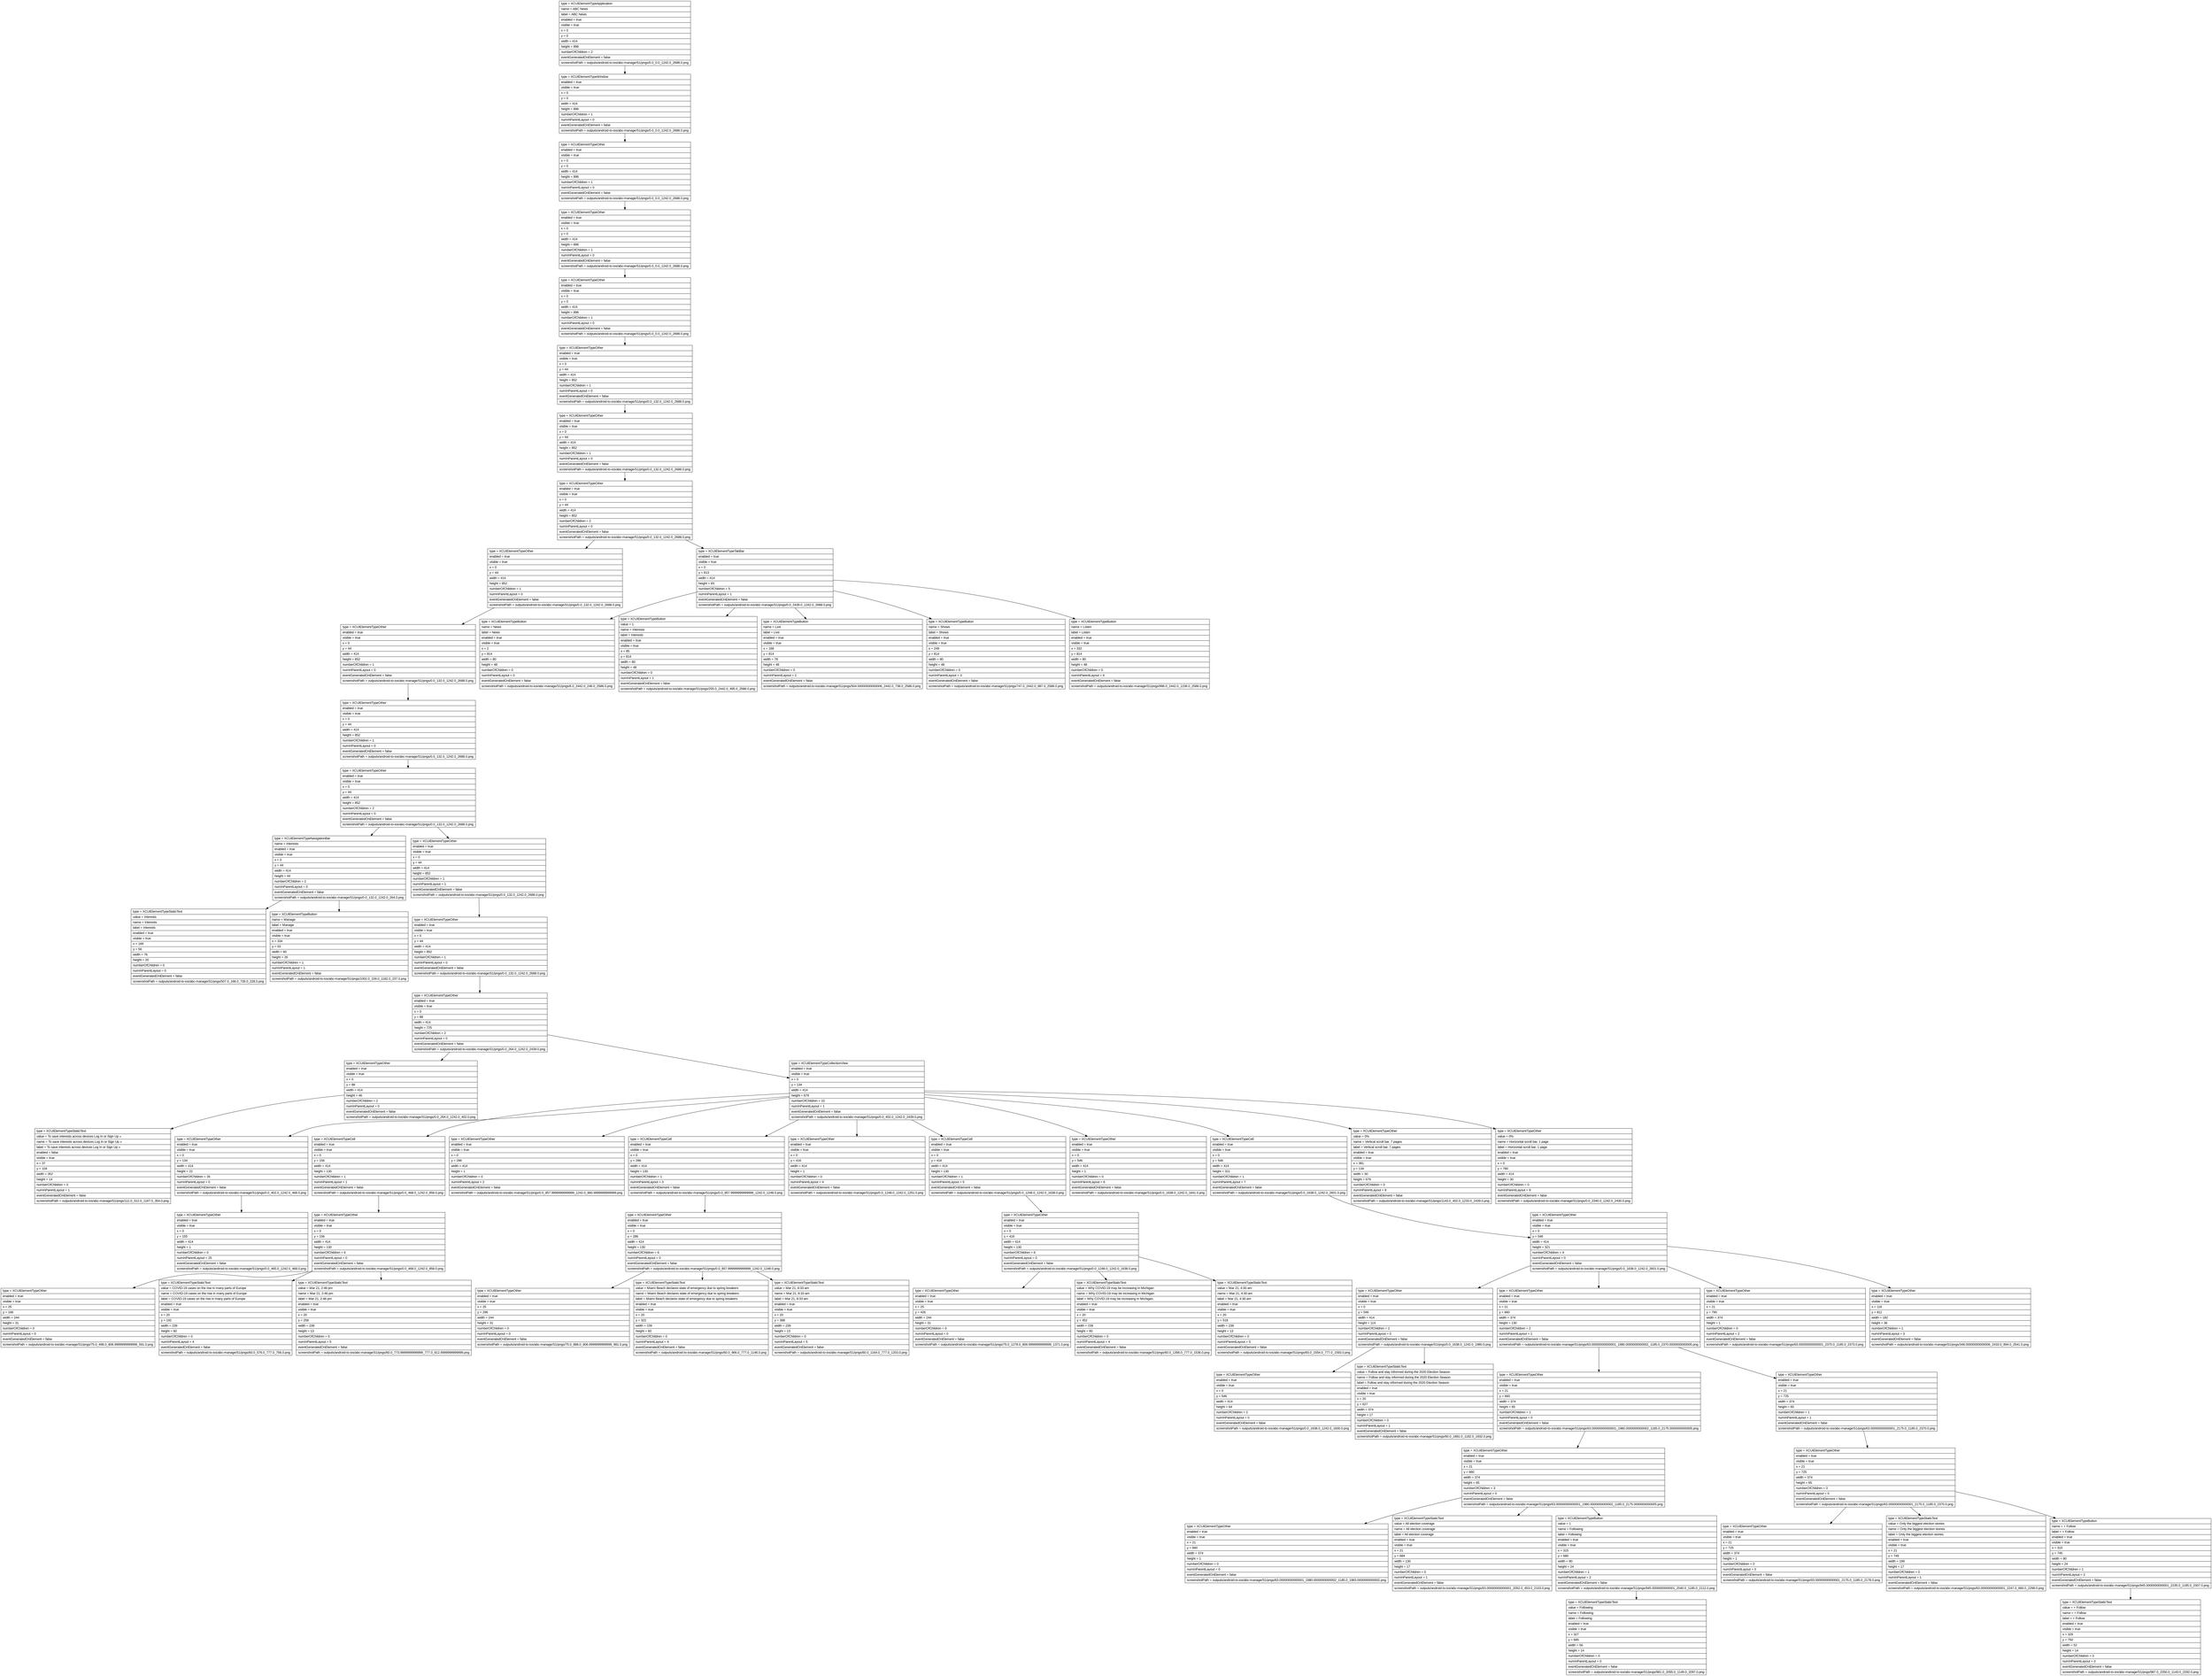 digraph Layout {

	node [shape=record fontname=Arial];

	0	[label="{type = XCUIElementTypeApplication\l|name = ABC News\l|label = ABC News\l|enabled = true\l|visible = true\l|x = 0\l|y = 0\l|width = 414\l|height = 896\l|numberOfChildren = 2\l|eventGeneratedOnElement = false \l|screenshotPath = outputs/android-to-ios/abc-manage/S1/pngs/0.0_0.0_1242.0_2688.0.png\l}"]
	1	[label="{type = XCUIElementTypeWindow\l|enabled = true\l|visible = true\l|x = 0\l|y = 0\l|width = 414\l|height = 896\l|numberOfChildren = 1\l|numInParentLayout = 0\l|eventGeneratedOnElement = false \l|screenshotPath = outputs/android-to-ios/abc-manage/S1/pngs/0.0_0.0_1242.0_2688.0.png\l}"]
	2	[label="{type = XCUIElementTypeOther\l|enabled = true\l|visible = true\l|x = 0\l|y = 0\l|width = 414\l|height = 896\l|numberOfChildren = 1\l|numInParentLayout = 0\l|eventGeneratedOnElement = false \l|screenshotPath = outputs/android-to-ios/abc-manage/S1/pngs/0.0_0.0_1242.0_2688.0.png\l}"]
	3	[label="{type = XCUIElementTypeOther\l|enabled = true\l|visible = true\l|x = 0\l|y = 0\l|width = 414\l|height = 896\l|numberOfChildren = 1\l|numInParentLayout = 0\l|eventGeneratedOnElement = false \l|screenshotPath = outputs/android-to-ios/abc-manage/S1/pngs/0.0_0.0_1242.0_2688.0.png\l}"]
	4	[label="{type = XCUIElementTypeOther\l|enabled = true\l|visible = true\l|x = 0\l|y = 0\l|width = 414\l|height = 896\l|numberOfChildren = 1\l|numInParentLayout = 0\l|eventGeneratedOnElement = false \l|screenshotPath = outputs/android-to-ios/abc-manage/S1/pngs/0.0_0.0_1242.0_2688.0.png\l}"]
	5	[label="{type = XCUIElementTypeOther\l|enabled = true\l|visible = true\l|x = 0\l|y = 44\l|width = 414\l|height = 852\l|numberOfChildren = 1\l|numInParentLayout = 0\l|eventGeneratedOnElement = false \l|screenshotPath = outputs/android-to-ios/abc-manage/S1/pngs/0.0_132.0_1242.0_2688.0.png\l}"]
	6	[label="{type = XCUIElementTypeOther\l|enabled = true\l|visible = true\l|x = 0\l|y = 44\l|width = 414\l|height = 852\l|numberOfChildren = 1\l|numInParentLayout = 0\l|eventGeneratedOnElement = false \l|screenshotPath = outputs/android-to-ios/abc-manage/S1/pngs/0.0_132.0_1242.0_2688.0.png\l}"]
	7	[label="{type = XCUIElementTypeOther\l|enabled = true\l|visible = true\l|x = 0\l|y = 44\l|width = 414\l|height = 852\l|numberOfChildren = 2\l|numInParentLayout = 0\l|eventGeneratedOnElement = false \l|screenshotPath = outputs/android-to-ios/abc-manage/S1/pngs/0.0_132.0_1242.0_2688.0.png\l}"]
	8	[label="{type = XCUIElementTypeOther\l|enabled = true\l|visible = true\l|x = 0\l|y = 44\l|width = 414\l|height = 852\l|numberOfChildren = 1\l|numInParentLayout = 0\l|eventGeneratedOnElement = false \l|screenshotPath = outputs/android-to-ios/abc-manage/S1/pngs/0.0_132.0_1242.0_2688.0.png\l}"]
	9	[label="{type = XCUIElementTypeTabBar\l|enabled = true\l|visible = true\l|x = 0\l|y = 813\l|width = 414\l|height = 83\l|numberOfChildren = 5\l|numInParentLayout = 1\l|eventGeneratedOnElement = false \l|screenshotPath = outputs/android-to-ios/abc-manage/S1/pngs/0.0_2439.0_1242.0_2688.0.png\l}"]
	10	[label="{type = XCUIElementTypeOther\l|enabled = true\l|visible = true\l|x = 0\l|y = 44\l|width = 414\l|height = 852\l|numberOfChildren = 1\l|numInParentLayout = 0\l|eventGeneratedOnElement = false \l|screenshotPath = outputs/android-to-ios/abc-manage/S1/pngs/0.0_132.0_1242.0_2688.0.png\l}"]
	11	[label="{type = XCUIElementTypeButton\l|name = News\l|label = News\l|enabled = true\l|visible = true\l|x = 2\l|y = 814\l|width = 80\l|height = 48\l|numberOfChildren = 0\l|numInParentLayout = 0\l|eventGeneratedOnElement = false \l|screenshotPath = outputs/android-to-ios/abc-manage/S1/pngs/6.0_2442.0_246.0_2586.0.png\l}"]
	12	[label="{type = XCUIElementTypeButton\l|value = 1\l|name = Interests\l|label = Interests\l|enabled = true\l|visible = true\l|x = 85\l|y = 814\l|width = 80\l|height = 48\l|numberOfChildren = 0\l|numInParentLayout = 1\l|eventGeneratedOnElement = false \l|screenshotPath = outputs/android-to-ios/abc-manage/S1/pngs/255.0_2442.0_495.0_2586.0.png\l}"]
	13	[label="{type = XCUIElementTypeButton\l|name = Live\l|label = Live\l|enabled = true\l|visible = true\l|x = 168\l|y = 814\l|width = 78\l|height = 48\l|numberOfChildren = 0\l|numInParentLayout = 2\l|eventGeneratedOnElement = false \l|screenshotPath = outputs/android-to-ios/abc-manage/S1/pngs/504.00000000000006_2442.0_738.0_2586.0.png\l}"]
	14	[label="{type = XCUIElementTypeButton\l|name = Shows\l|label = Shows\l|enabled = true\l|visible = true\l|x = 249\l|y = 814\l|width = 80\l|height = 48\l|numberOfChildren = 0\l|numInParentLayout = 3\l|eventGeneratedOnElement = false \l|screenshotPath = outputs/android-to-ios/abc-manage/S1/pngs/747.0_2442.0_987.0_2586.0.png\l}"]
	15	[label="{type = XCUIElementTypeButton\l|name = Listen\l|label = Listen\l|enabled = true\l|visible = true\l|x = 332\l|y = 814\l|width = 80\l|height = 48\l|numberOfChildren = 0\l|numInParentLayout = 4\l|eventGeneratedOnElement = false \l|screenshotPath = outputs/android-to-ios/abc-manage/S1/pngs/996.0_2442.0_1236.0_2586.0.png\l}"]
	16	[label="{type = XCUIElementTypeOther\l|enabled = true\l|visible = true\l|x = 0\l|y = 44\l|width = 414\l|height = 852\l|numberOfChildren = 1\l|numInParentLayout = 0\l|eventGeneratedOnElement = false \l|screenshotPath = outputs/android-to-ios/abc-manage/S1/pngs/0.0_132.0_1242.0_2688.0.png\l}"]
	17	[label="{type = XCUIElementTypeOther\l|enabled = true\l|visible = true\l|x = 0\l|y = 44\l|width = 414\l|height = 852\l|numberOfChildren = 2\l|numInParentLayout = 0\l|eventGeneratedOnElement = false \l|screenshotPath = outputs/android-to-ios/abc-manage/S1/pngs/0.0_132.0_1242.0_2688.0.png\l}"]
	18	[label="{type = XCUIElementTypeNavigationBar\l|name = Interests\l|enabled = true\l|visible = true\l|x = 0\l|y = 44\l|width = 414\l|height = 44\l|numberOfChildren = 2\l|numInParentLayout = 0\l|eventGeneratedOnElement = false \l|screenshotPath = outputs/android-to-ios/abc-manage/S1/pngs/0.0_132.0_1242.0_264.0.png\l}"]
	19	[label="{type = XCUIElementTypeOther\l|enabled = true\l|visible = true\l|x = 0\l|y = 44\l|width = 414\l|height = 852\l|numberOfChildren = 1\l|numInParentLayout = 1\l|eventGeneratedOnElement = false \l|screenshotPath = outputs/android-to-ios/abc-manage/S1/pngs/0.0_132.0_1242.0_2688.0.png\l}"]
	20	[label="{type = XCUIElementTypeStaticText\l|value = Interests\l|name = Interests\l|label = Interests\l|enabled = true\l|visible = true\l|x = 169\l|y = 56\l|width = 76\l|height = 20\l|numberOfChildren = 0\l|numInParentLayout = 0\l|eventGeneratedOnElement = false \l|screenshotPath = outputs/android-to-ios/abc-manage/S1/pngs/507.0_168.0_735.0_228.0.png\l}"]
	21	[label="{type = XCUIElementTypeButton\l|name = Manage\l|label = Manage\l|enabled = true\l|visible = true\l|x = 334\l|y = 53\l|width = 60\l|height = 26\l|numberOfChildren = 1\l|numInParentLayout = 1\l|eventGeneratedOnElement = false \l|screenshotPath = outputs/android-to-ios/abc-manage/S1/pngs/1002.0_159.0_1182.0_237.0.png\l}"]
	22	[label="{type = XCUIElementTypeOther\l|enabled = true\l|visible = true\l|x = 0\l|y = 44\l|width = 414\l|height = 852\l|numberOfChildren = 1\l|numInParentLayout = 0\l|eventGeneratedOnElement = false \l|screenshotPath = outputs/android-to-ios/abc-manage/S1/pngs/0.0_132.0_1242.0_2688.0.png\l}"]
	23	[label="{type = XCUIElementTypeOther\l|enabled = true\l|visible = true\l|x = 0\l|y = 88\l|width = 414\l|height = 725\l|numberOfChildren = 2\l|numInParentLayout = 0\l|eventGeneratedOnElement = false \l|screenshotPath = outputs/android-to-ios/abc-manage/S1/pngs/0.0_264.0_1242.0_2439.0.png\l}"]
	24	[label="{type = XCUIElementTypeOther\l|enabled = true\l|visible = true\l|x = 0\l|y = 88\l|width = 414\l|height = 46\l|numberOfChildren = 2\l|numInParentLayout = 0\l|eventGeneratedOnElement = false \l|screenshotPath = outputs/android-to-ios/abc-manage/S1/pngs/0.0_264.0_1242.0_402.0.png\l}"]
	25	[label="{type = XCUIElementTypeCollectionView\l|enabled = true\l|visible = true\l|x = 0\l|y = 134\l|width = 414\l|height = 679\l|numberOfChildren = 10\l|numInParentLayout = 1\l|eventGeneratedOnElement = false \l|screenshotPath = outputs/android-to-ios/abc-manage/S1/pngs/0.0_402.0_1242.0_2439.0.png\l}"]
	26	[label="{type = XCUIElementTypeStaticText\l|value = To save interests across devices Log In or Sign Up » \l|name = To save interests across devices Log In or Sign Up » \l|label = To save interests across devices Log In or Sign Up » \l|enabled = false\l|visible = true\l|x = 37\l|y = 104\l|width = 352\l|height = 14\l|numberOfChildren = 0\l|numInParentLayout = 1\l|eventGeneratedOnElement = false \l|screenshotPath = outputs/android-to-ios/abc-manage/S1/pngs/111.0_312.0_1167.0_354.0.png\l}"]
	27	[label="{type = XCUIElementTypeOther\l|enabled = true\l|visible = true\l|x = 0\l|y = 134\l|width = 414\l|height = 22\l|numberOfChildren = 26\l|numInParentLayout = 0\l|eventGeneratedOnElement = false \l|screenshotPath = outputs/android-to-ios/abc-manage/S1/pngs/0.0_402.0_1242.0_468.0.png\l}"]
	28	[label="{type = XCUIElementTypeCell\l|enabled = true\l|visible = true\l|x = 0\l|y = 156\l|width = 414\l|height = 130\l|numberOfChildren = 1\l|numInParentLayout = 1\l|eventGeneratedOnElement = false \l|screenshotPath = outputs/android-to-ios/abc-manage/S1/pngs/0.0_468.0_1242.0_858.0.png\l}"]
	29	[label="{type = XCUIElementTypeOther\l|enabled = true\l|visible = true\l|x = 0\l|y = 286\l|width = 414\l|height = 1\l|numberOfChildren = 0\l|numInParentLayout = 2\l|eventGeneratedOnElement = false \l|screenshotPath = outputs/android-to-ios/abc-manage/S1/pngs/0.0_857.9999999999999_1242.0_860.9999999999999.png\l}"]
	30	[label="{type = XCUIElementTypeCell\l|enabled = true\l|visible = true\l|x = 0\l|y = 286\l|width = 414\l|height = 130\l|numberOfChildren = 1\l|numInParentLayout = 3\l|eventGeneratedOnElement = false \l|screenshotPath = outputs/android-to-ios/abc-manage/S1/pngs/0.0_857.9999999999999_1242.0_1248.0.png\l}"]
	31	[label="{type = XCUIElementTypeOther\l|enabled = true\l|visible = true\l|x = 0\l|y = 416\l|width = 414\l|height = 1\l|numberOfChildren = 0\l|numInParentLayout = 4\l|eventGeneratedOnElement = false \l|screenshotPath = outputs/android-to-ios/abc-manage/S1/pngs/0.0_1248.0_1242.0_1251.0.png\l}"]
	32	[label="{type = XCUIElementTypeCell\l|enabled = true\l|visible = true\l|x = 0\l|y = 416\l|width = 414\l|height = 130\l|numberOfChildren = 1\l|numInParentLayout = 5\l|eventGeneratedOnElement = false \l|screenshotPath = outputs/android-to-ios/abc-manage/S1/pngs/0.0_1248.0_1242.0_1638.0.png\l}"]
	33	[label="{type = XCUIElementTypeOther\l|enabled = true\l|visible = true\l|x = 0\l|y = 546\l|width = 414\l|height = 1\l|numberOfChildren = 0\l|numInParentLayout = 6\l|eventGeneratedOnElement = false \l|screenshotPath = outputs/android-to-ios/abc-manage/S1/pngs/0.0_1638.0_1242.0_1641.0.png\l}"]
	34	[label="{type = XCUIElementTypeCell\l|enabled = true\l|visible = true\l|x = 0\l|y = 546\l|width = 414\l|height = 321\l|numberOfChildren = 1\l|numInParentLayout = 7\l|eventGeneratedOnElement = false \l|screenshotPath = outputs/android-to-ios/abc-manage/S1/pngs/0.0_1638.0_1242.0_2601.0.png\l}"]
	35	[label="{type = XCUIElementTypeOther\l|value = 0%\l|name = Vertical scroll bar, 7 pages\l|label = Vertical scroll bar, 7 pages\l|enabled = true\l|visible = true\l|x = 381\l|y = 134\l|width = 30\l|height = 679\l|numberOfChildren = 0\l|numInParentLayout = 8\l|eventGeneratedOnElement = false \l|screenshotPath = outputs/android-to-ios/abc-manage/S1/pngs/1143.0_402.0_1233.0_2439.0.png\l}"]
	36	[label="{type = XCUIElementTypeOther\l|value = 0%\l|name = Horizontal scroll bar, 1 page\l|label = Horizontal scroll bar, 1 page\l|enabled = true\l|visible = true\l|x = 0\l|y = 780\l|width = 414\l|height = 30\l|numberOfChildren = 0\l|numInParentLayout = 9\l|eventGeneratedOnElement = false \l|screenshotPath = outputs/android-to-ios/abc-manage/S1/pngs/0.0_2340.0_1242.0_2430.0.png\l}"]
	37	[label="{type = XCUIElementTypeOther\l|enabled = true\l|visible = true\l|x = 0\l|y = 155\l|width = 414\l|height = 1\l|numberOfChildren = 0\l|numInParentLayout = 25\l|eventGeneratedOnElement = false \l|screenshotPath = outputs/android-to-ios/abc-manage/S1/pngs/0.0_465.0_1242.0_468.0.png\l}"]
	38	[label="{type = XCUIElementTypeOther\l|enabled = true\l|visible = true\l|x = 0\l|y = 156\l|width = 414\l|height = 130\l|numberOfChildren = 6\l|numInParentLayout = 0\l|eventGeneratedOnElement = false \l|screenshotPath = outputs/android-to-ios/abc-manage/S1/pngs/0.0_468.0_1242.0_858.0.png\l}"]
	39	[label="{type = XCUIElementTypeOther\l|enabled = true\l|visible = true\l|x = 0\l|y = 286\l|width = 414\l|height = 130\l|numberOfChildren = 6\l|numInParentLayout = 0\l|eventGeneratedOnElement = false \l|screenshotPath = outputs/android-to-ios/abc-manage/S1/pngs/0.0_857.9999999999999_1242.0_1248.0.png\l}"]
	40	[label="{type = XCUIElementTypeOther\l|enabled = true\l|visible = true\l|x = 0\l|y = 416\l|width = 414\l|height = 130\l|numberOfChildren = 6\l|numInParentLayout = 0\l|eventGeneratedOnElement = false \l|screenshotPath = outputs/android-to-ios/abc-manage/S1/pngs/0.0_1248.0_1242.0_1638.0.png\l}"]
	41	[label="{type = XCUIElementTypeOther\l|enabled = true\l|visible = true\l|x = 0\l|y = 546\l|width = 414\l|height = 321\l|numberOfChildren = 4\l|numInParentLayout = 0\l|eventGeneratedOnElement = false \l|screenshotPath = outputs/android-to-ios/abc-manage/S1/pngs/0.0_1638.0_1242.0_2601.0.png\l}"]
	42	[label="{type = XCUIElementTypeOther\l|enabled = true\l|visible = true\l|x = 25\l|y = 166\l|width = 244\l|height = 31\l|numberOfChildren = 0\l|numInParentLayout = 0\l|eventGeneratedOnElement = false \l|screenshotPath = outputs/android-to-ios/abc-manage/S1/pngs/75.0_498.0_806.9999999999999_591.0.png\l}"]
	43	[label="{type = XCUIElementTypeStaticText\l|value = COVID-19 cases on the rise in many parts of Europe\l|name = COVID-19 cases on the rise in many parts of Europe\l|label = COVID-19 cases on the rise in many parts of Europe\l|enabled = true\l|visible = true\l|x = 20\l|y = 192\l|width = 239\l|height = 60\l|numberOfChildren = 0\l|numInParentLayout = 4\l|eventGeneratedOnElement = false \l|screenshotPath = outputs/android-to-ios/abc-manage/S1/pngs/60.0_576.0_777.0_756.0.png\l}"]
	44	[label="{type = XCUIElementTypeStaticText\l|value = Mar 21, 2:46 pm\l|name = Mar 21, 2:46 pm\l|label = Mar 21, 2:46 pm\l|enabled = true\l|visible = true\l|x = 20\l|y = 258\l|width = 239\l|height = 13\l|numberOfChildren = 0\l|numInParentLayout = 5\l|eventGeneratedOnElement = false \l|screenshotPath = outputs/android-to-ios/abc-manage/S1/pngs/60.0_773.9999999999999_777.0_812.9999999999999.png\l}"]
	45	[label="{type = XCUIElementTypeOther\l|enabled = true\l|visible = true\l|x = 25\l|y = 296\l|width = 244\l|height = 31\l|numberOfChildren = 0\l|numInParentLayout = 0\l|eventGeneratedOnElement = false \l|screenshotPath = outputs/android-to-ios/abc-manage/S1/pngs/75.0_888.0_806.9999999999999_981.0.png\l}"]
	46	[label="{type = XCUIElementTypeStaticText\l|value = Miami Beach declares state of emergency due to spring breakers\l|name = Miami Beach declares state of emergency due to spring breakers\l|label = Miami Beach declares state of emergency due to spring breakers\l|enabled = true\l|visible = true\l|x = 20\l|y = 322\l|width = 239\l|height = 60\l|numberOfChildren = 0\l|numInParentLayout = 4\l|eventGeneratedOnElement = false \l|screenshotPath = outputs/android-to-ios/abc-manage/S1/pngs/60.0_966.0_777.0_1146.0.png\l}"]
	47	[label="{type = XCUIElementTypeStaticText\l|value = Mar 21, 8:33 am\l|name = Mar 21, 8:33 am\l|label = Mar 21, 8:33 am\l|enabled = true\l|visible = true\l|x = 20\l|y = 388\l|width = 239\l|height = 13\l|numberOfChildren = 0\l|numInParentLayout = 5\l|eventGeneratedOnElement = false \l|screenshotPath = outputs/android-to-ios/abc-manage/S1/pngs/60.0_1164.0_777.0_1203.0.png\l}"]
	48	[label="{type = XCUIElementTypeOther\l|enabled = true\l|visible = true\l|x = 25\l|y = 426\l|width = 244\l|height = 31\l|numberOfChildren = 0\l|numInParentLayout = 0\l|eventGeneratedOnElement = false \l|screenshotPath = outputs/android-to-ios/abc-manage/S1/pngs/75.0_1278.0_806.9999999999999_1371.0.png\l}"]
	49	[label="{type = XCUIElementTypeStaticText\l|value = Why COVID-19 may be increasing in Michigan\l|name = Why COVID-19 may be increasing in Michigan\l|label = Why COVID-19 may be increasing in Michigan\l|enabled = true\l|visible = true\l|x = 20\l|y = 452\l|width = 239\l|height = 60\l|numberOfChildren = 0\l|numInParentLayout = 4\l|eventGeneratedOnElement = false \l|screenshotPath = outputs/android-to-ios/abc-manage/S1/pngs/60.0_1356.0_777.0_1536.0.png\l}"]
	50	[label="{type = XCUIElementTypeStaticText\l|value = Mar 21, 4:30 am\l|name = Mar 21, 4:30 am\l|label = Mar 21, 4:30 am\l|enabled = true\l|visible = true\l|x = 20\l|y = 518\l|width = 239\l|height = 13\l|numberOfChildren = 0\l|numInParentLayout = 5\l|eventGeneratedOnElement = false \l|screenshotPath = outputs/android-to-ios/abc-manage/S1/pngs/60.0_1554.0_777.0_1593.0.png\l}"]
	51	[label="{type = XCUIElementTypeOther\l|enabled = true\l|visible = true\l|x = 0\l|y = 546\l|width = 414\l|height = 114\l|numberOfChildren = 2\l|numInParentLayout = 0\l|eventGeneratedOnElement = false \l|screenshotPath = outputs/android-to-ios/abc-manage/S1/pngs/0.0_1638.0_1242.0_1980.0.png\l}"]
	52	[label="{type = XCUIElementTypeOther\l|enabled = true\l|visible = true\l|x = 21\l|y = 660\l|width = 374\l|height = 130\l|numberOfChildren = 2\l|numInParentLayout = 1\l|eventGeneratedOnElement = false \l|screenshotPath = outputs/android-to-ios/abc-manage/S1/pngs/63.00000000000001_1980.0000000000002_1185.0_2370.0000000000005.png\l}"]
	53	[label="{type = XCUIElementTypeOther\l|enabled = true\l|visible = true\l|x = 21\l|y = 790\l|width = 374\l|height = 1\l|numberOfChildren = 0\l|numInParentLayout = 2\l|eventGeneratedOnElement = false \l|screenshotPath = outputs/android-to-ios/abc-manage/S1/pngs/63.00000000000001_2370.0_1185.0_2373.0.png\l}"]
	54	[label="{type = XCUIElementTypeOther\l|enabled = true\l|visible = true\l|x = 116\l|y = 811\l|width = 182\l|height = 36\l|numberOfChildren = 1\l|numInParentLayout = 3\l|eventGeneratedOnElement = false \l|screenshotPath = outputs/android-to-ios/abc-manage/S1/pngs/348.00000000000006_2433.0_894.0_2541.0.png\l}"]
	55	[label="{type = XCUIElementTypeOther\l|enabled = true\l|visible = true\l|x = 0\l|y = 546\l|width = 414\l|height = 64\l|numberOfChildren = 2\l|numInParentLayout = 0\l|eventGeneratedOnElement = false \l|screenshotPath = outputs/android-to-ios/abc-manage/S1/pngs/0.0_1638.0_1242.0_1830.0.png\l}"]
	56	[label="{type = XCUIElementTypeStaticText\l|value = Follow and stay informed during the 2020 Election Season\l|name = Follow and stay informed during the 2020 Election Season\l|label = Follow and stay informed during the 2020 Election Season\l|enabled = true\l|visible = true\l|x = 20\l|y = 627\l|width = 374\l|height = 17\l|numberOfChildren = 0\l|numInParentLayout = 1\l|eventGeneratedOnElement = false \l|screenshotPath = outputs/android-to-ios/abc-manage/S1/pngs/60.0_1881.0_1182.0_1932.0.png\l}"]
	57	[label="{type = XCUIElementTypeOther\l|enabled = true\l|visible = true\l|x = 21\l|y = 660\l|width = 374\l|height = 65\l|numberOfChildren = 1\l|numInParentLayout = 0\l|eventGeneratedOnElement = false \l|screenshotPath = outputs/android-to-ios/abc-manage/S1/pngs/63.00000000000001_1980.0000000000002_1185.0_2175.0000000000005.png\l}"]
	58	[label="{type = XCUIElementTypeOther\l|enabled = true\l|visible = true\l|x = 21\l|y = 725\l|width = 374\l|height = 65\l|numberOfChildren = 1\l|numInParentLayout = 1\l|eventGeneratedOnElement = false \l|screenshotPath = outputs/android-to-ios/abc-manage/S1/pngs/63.00000000000001_2175.0_1185.0_2370.0.png\l}"]
	59	[label="{type = XCUIElementTypeOther\l|enabled = true\l|visible = true\l|x = 21\l|y = 660\l|width = 374\l|height = 65\l|numberOfChildren = 3\l|numInParentLayout = 0\l|eventGeneratedOnElement = false \l|screenshotPath = outputs/android-to-ios/abc-manage/S1/pngs/63.00000000000001_1980.0000000000002_1185.0_2175.0000000000005.png\l}"]
	60	[label="{type = XCUIElementTypeOther\l|enabled = true\l|visible = true\l|x = 21\l|y = 725\l|width = 374\l|height = 65\l|numberOfChildren = 3\l|numInParentLayout = 0\l|eventGeneratedOnElement = false \l|screenshotPath = outputs/android-to-ios/abc-manage/S1/pngs/63.00000000000001_2175.0_1185.0_2370.0.png\l}"]
	61	[label="{type = XCUIElementTypeOther\l|enabled = true\l|visible = true\l|x = 21\l|y = 660\l|width = 374\l|height = 1\l|numberOfChildren = 0\l|numInParentLayout = 0\l|eventGeneratedOnElement = false \l|screenshotPath = outputs/android-to-ios/abc-manage/S1/pngs/63.00000000000001_1980.0000000000002_1185.0_1983.0000000000002.png\l}"]
	62	[label="{type = XCUIElementTypeStaticText\l|value = All election coverage\l|name = All election coverage\l|label = All election coverage\l|enabled = true\l|visible = true\l|x = 21\l|y = 684\l|width = 130\l|height = 17\l|numberOfChildren = 0\l|numInParentLayout = 1\l|eventGeneratedOnElement = false \l|screenshotPath = outputs/android-to-ios/abc-manage/S1/pngs/63.00000000000001_2052.0_453.0_2103.0.png\l}"]
	63	[label="{type = XCUIElementTypeButton\l|value = 1\l|name = Following\l|label = Following\l|enabled = true\l|visible = true\l|x = 315\l|y = 680\l|width = 80\l|height = 24\l|numberOfChildren = 1\l|numInParentLayout = 2\l|eventGeneratedOnElement = false \l|screenshotPath = outputs/android-to-ios/abc-manage/S1/pngs/945.0000000000001_2040.0_1185.0_2112.0.png\l}"]
	64	[label="{type = XCUIElementTypeOther\l|enabled = true\l|visible = true\l|x = 21\l|y = 725\l|width = 374\l|height = 1\l|numberOfChildren = 0\l|numInParentLayout = 0\l|eventGeneratedOnElement = false \l|screenshotPath = outputs/android-to-ios/abc-manage/S1/pngs/63.00000000000001_2175.0_1185.0_2178.0.png\l}"]
	65	[label="{type = XCUIElementTypeStaticText\l|value = Only the biggest election stories\l|name = Only the biggest election stories\l|label = Only the biggest election stories\l|enabled = true\l|visible = true\l|x = 21\l|y = 749\l|width = 199\l|height = 17\l|numberOfChildren = 0\l|numInParentLayout = 1\l|eventGeneratedOnElement = false \l|screenshotPath = outputs/android-to-ios/abc-manage/S1/pngs/63.00000000000001_2247.0_660.0_2298.0.png\l}"]
	66	[label="{type = XCUIElementTypeButton\l|name = +  Follow\l|label = +  Follow\l|enabled = true\l|visible = true\l|x = 315\l|y = 745\l|width = 80\l|height = 24\l|numberOfChildren = 1\l|numInParentLayout = 2\l|eventGeneratedOnElement = false \l|screenshotPath = outputs/android-to-ios/abc-manage/S1/pngs/945.0000000000001_2235.0_1185.0_2307.0.png\l}"]
	67	[label="{type = XCUIElementTypeStaticText\l|value = Following\l|name = Following\l|label = Following\l|enabled = true\l|visible = true\l|x = 327\l|y = 685\l|width = 56\l|height = 14\l|numberOfChildren = 0\l|numInParentLayout = 0\l|eventGeneratedOnElement = false \l|screenshotPath = outputs/android-to-ios/abc-manage/S1/pngs/981.0_2055.0_1149.0_2097.0.png\l}"]
	68	[label="{type = XCUIElementTypeStaticText\l|value = +  Follow\l|name = +  Follow\l|label = +  Follow\l|enabled = true\l|visible = true\l|x = 329\l|y = 750\l|width = 52\l|height = 14\l|numberOfChildren = 0\l|numInParentLayout = 0\l|eventGeneratedOnElement = false \l|screenshotPath = outputs/android-to-ios/abc-manage/S1/pngs/987.0_2250.0_1143.0_2292.0.png\l}"]


	0 -> 1
	1 -> 2
	2 -> 3
	3 -> 4
	4 -> 5
	5 -> 6
	6 -> 7
	7 -> 8
	7 -> 9
	8 -> 10
	9 -> 11
	9 -> 12
	9 -> 13
	9 -> 14
	9 -> 15
	10 -> 16
	16 -> 17
	17 -> 18
	17 -> 19
	18 -> 20
	18 -> 21
	19 -> 22
	22 -> 23
	23 -> 24
	23 -> 25
	24 -> 26
	25 -> 27
	25 -> 28
	25 -> 29
	25 -> 30
	25 -> 31
	25 -> 32
	25 -> 33
	25 -> 34
	25 -> 35
	25 -> 36
	27 -> 37
	28 -> 38
	30 -> 39
	32 -> 40
	34 -> 41
	38 -> 42
	38 -> 43
	38 -> 44
	39 -> 45
	39 -> 46
	39 -> 47
	40 -> 48
	40 -> 49
	40 -> 50
	41 -> 51
	41 -> 52
	41 -> 53
	41 -> 54
	51 -> 55
	51 -> 56
	52 -> 57
	52 -> 58
	57 -> 59
	58 -> 60
	59 -> 61
	59 -> 62
	59 -> 63
	60 -> 64
	60 -> 65
	60 -> 66
	63 -> 67
	66 -> 68


}